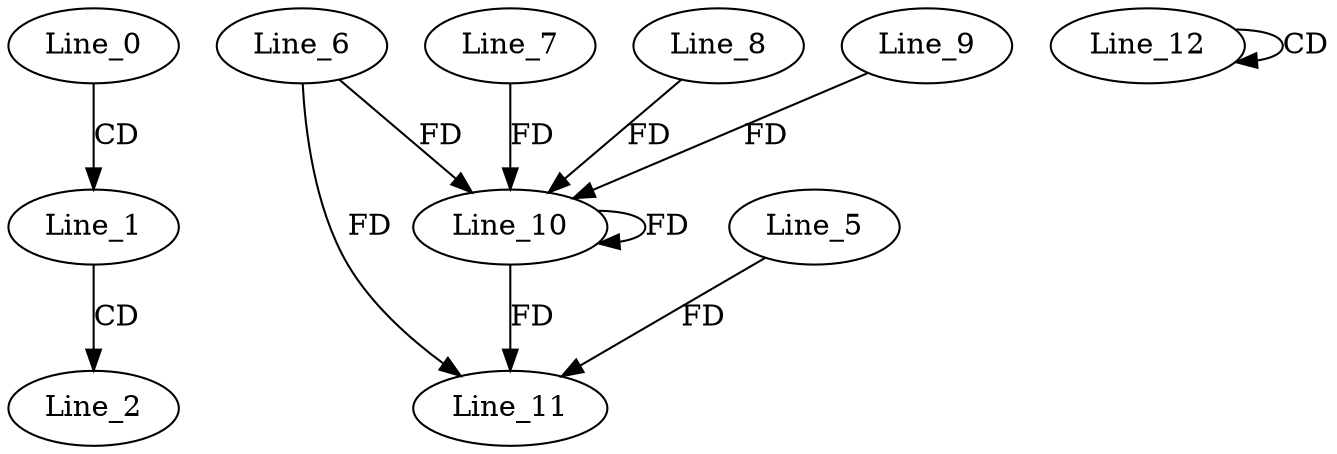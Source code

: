 digraph G {
  Line_0;
  Line_1;
  Line_2;
  Line_6;
  Line_10;
  Line_10;
  Line_7;
  Line_8;
  Line_9;
  Line_11;
  Line_5;
  Line_12;
  Line_12;
  Line_0 -> Line_1 [ label="CD" ];
  Line_1 -> Line_2 [ label="CD" ];
  Line_6 -> Line_10 [ label="FD" ];
  Line_10 -> Line_10 [ label="FD" ];
  Line_7 -> Line_10 [ label="FD" ];
  Line_8 -> Line_10 [ label="FD" ];
  Line_9 -> Line_10 [ label="FD" ];
  Line_6 -> Line_11 [ label="FD" ];
  Line_10 -> Line_11 [ label="FD" ];
  Line_5 -> Line_11 [ label="FD" ];
  Line_12 -> Line_12 [ label="CD" ];
}
